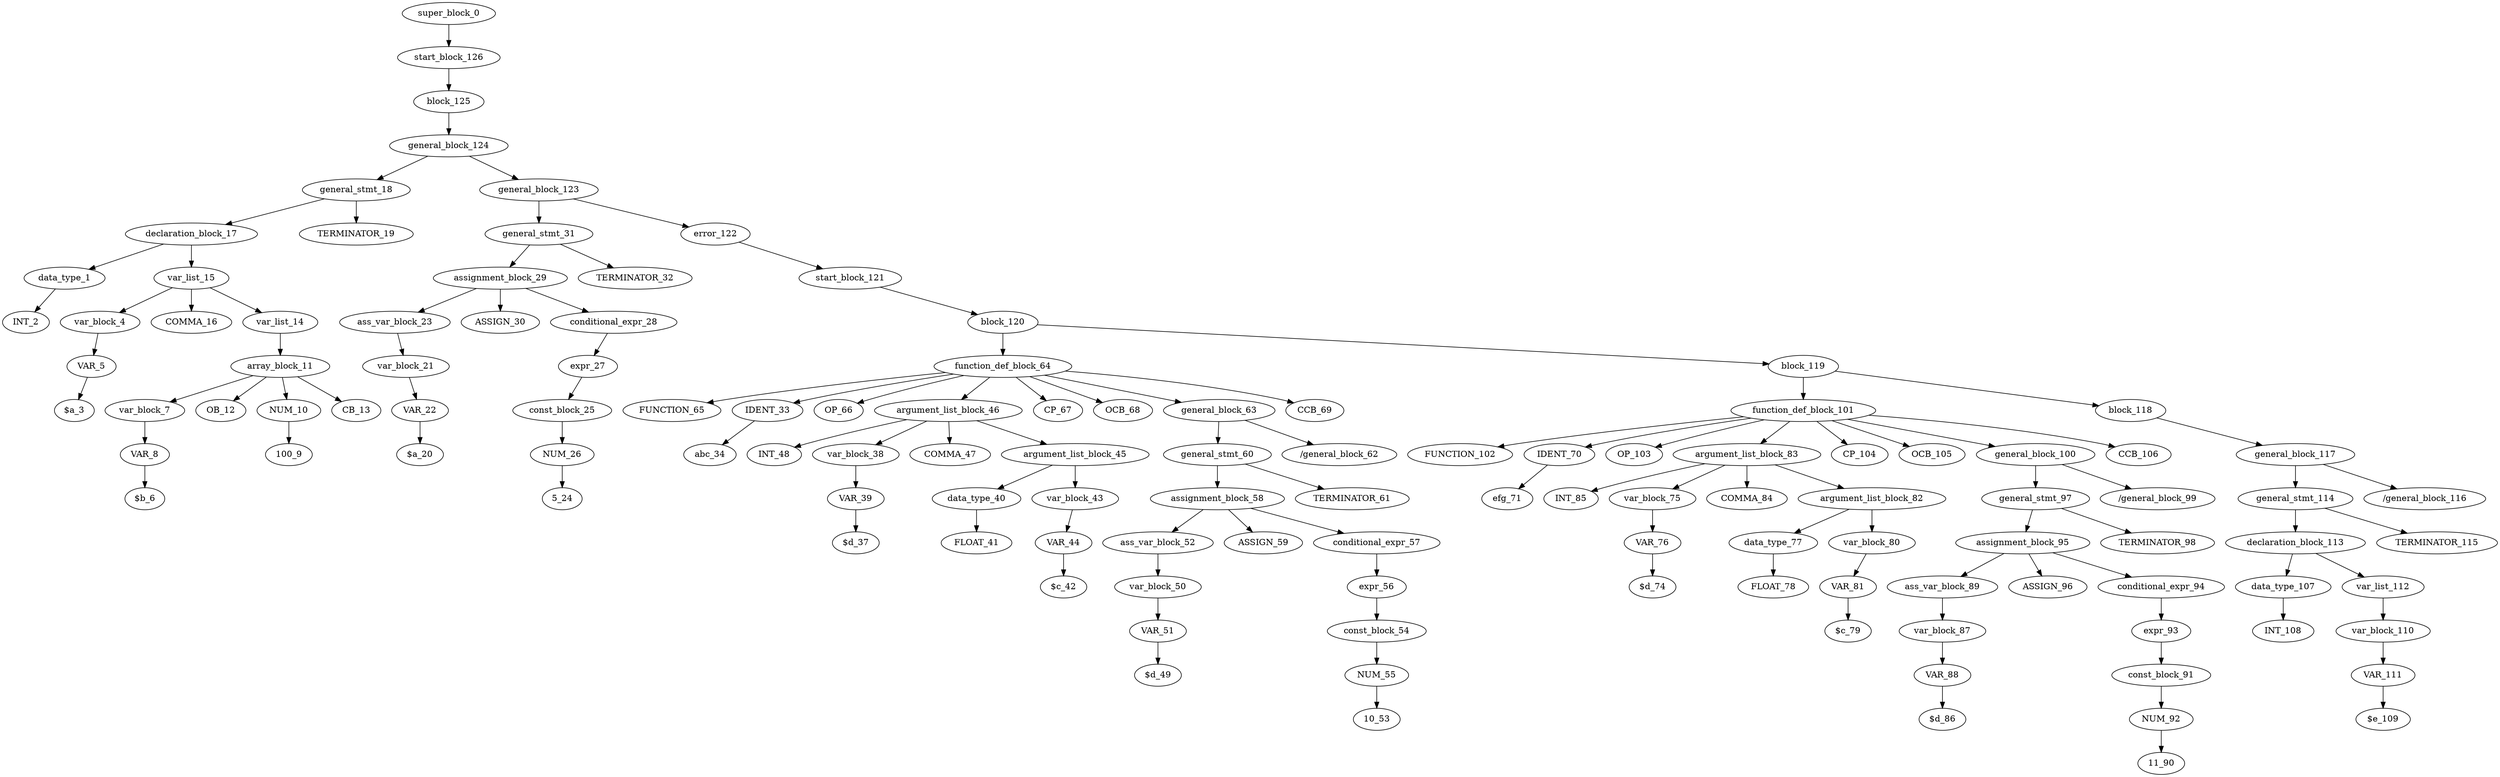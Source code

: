 digraph G {
	super_block_0 -> start_block_126 [key=0];
start_block_126 -> block_125 [key=1];
block_125 -> general_block_124 [key=2];
general_block_124 -> general_stmt_18 [key=3];
general_block_124 -> general_block_123 [key=22];
general_stmt_18 -> declaration_block_17 [key=4];
general_stmt_18 -> TERMINATOR_19 [key=21];
declaration_block_17 -> data_type_1 [key=5];
declaration_block_17 -> var_list_15 [key=7];
data_type_1 -> INT_2 [key=6];
var_list_15 -> var_block_4 [key=8];
var_list_15 -> COMMA_16 [key=11];
var_list_15 -> var_list_14 [key=12];
var_block_4 -> VAR_5 [key=9];
VAR_5 -> "$a_3" [key=10];
var_list_14 -> array_block_11 [key=13];
array_block_11 -> var_block_7 [key=14];
array_block_11 -> OB_12 [key=17];
array_block_11 -> NUM_10 [key=18];
array_block_11 -> CB_13 [key=20];
var_block_7 -> VAR_8 [key=15];
VAR_8 -> "$b_6" [key=16];
NUM_10 -> "100_9" [key=19];
general_block_123 -> general_stmt_31 [key=23];
general_block_123 -> error_122 [key=36];
general_stmt_31 -> assignment_block_29 [key=24];
general_stmt_31 -> TERMINATOR_32 [key=35];
assignment_block_29 -> ass_var_block_23 [key=25];
assignment_block_29 -> ASSIGN_30 [key=29];
assignment_block_29 -> conditional_expr_28 [key=30];
ass_var_block_23 -> var_block_21 [key=26];
var_block_21 -> VAR_22 [key=27];
VAR_22 -> "$a_20" [key=28];
conditional_expr_28 -> expr_27 [key=31];
expr_27 -> const_block_25 [key=32];
const_block_25 -> NUM_26 [key=33];
NUM_26 -> "5_24" [key=34];
error_122 -> start_block_121 [key=37];
start_block_121 -> block_120 [key=38];
block_120 -> function_def_block_64 [key=39];
block_120 -> block_119 [key=74];
function_def_block_64 -> FUNCTION_65 [key=40];
function_def_block_64 -> IDENT_33 [key=41];
function_def_block_64 -> OP_66 [key=43];
function_def_block_64 -> argument_list_block_46 [key=44];
function_def_block_64 -> CP_67 [key=56];
function_def_block_64 -> OCB_68 [key=57];
function_def_block_64 -> general_block_63 [key=58];
function_def_block_64 -> CCB_69 [key=73];
IDENT_33 -> abc_34 [key=42];
argument_list_block_46 -> INT_48 [key=45];
argument_list_block_46 -> var_block_38 [key=46];
argument_list_block_46 -> COMMA_47 [key=49];
argument_list_block_46 -> argument_list_block_45 [key=50];
var_block_38 -> VAR_39 [key=47];
VAR_39 -> "$d_37" [key=48];
argument_list_block_45 -> data_type_40 [key=51];
argument_list_block_45 -> var_block_43 [key=53];
data_type_40 -> FLOAT_41 [key=52];
var_block_43 -> VAR_44 [key=54];
VAR_44 -> "$c_42" [key=55];
general_block_63 -> general_stmt_60 [key=59];
general_block_63 -> "/general_block_62" [key=72];
general_stmt_60 -> assignment_block_58 [key=60];
general_stmt_60 -> TERMINATOR_61 [key=71];
assignment_block_58 -> ass_var_block_52 [key=61];
assignment_block_58 -> ASSIGN_59 [key=65];
assignment_block_58 -> conditional_expr_57 [key=66];
ass_var_block_52 -> var_block_50 [key=62];
var_block_50 -> VAR_51 [key=63];
VAR_51 -> "$d_49" [key=64];
conditional_expr_57 -> expr_56 [key=67];
expr_56 -> const_block_54 [key=68];
const_block_54 -> NUM_55 [key=69];
NUM_55 -> "10_53" [key=70];
block_119 -> function_def_block_101 [key=75];
block_119 -> block_118 [key=110];
function_def_block_101 -> FUNCTION_102 [key=76];
function_def_block_101 -> IDENT_70 [key=77];
function_def_block_101 -> OP_103 [key=79];
function_def_block_101 -> argument_list_block_83 [key=80];
function_def_block_101 -> CP_104 [key=92];
function_def_block_101 -> OCB_105 [key=93];
function_def_block_101 -> general_block_100 [key=94];
function_def_block_101 -> CCB_106 [key=109];
IDENT_70 -> efg_71 [key=78];
argument_list_block_83 -> INT_85 [key=81];
argument_list_block_83 -> var_block_75 [key=82];
argument_list_block_83 -> COMMA_84 [key=85];
argument_list_block_83 -> argument_list_block_82 [key=86];
var_block_75 -> VAR_76 [key=83];
VAR_76 -> "$d_74" [key=84];
argument_list_block_82 -> data_type_77 [key=87];
argument_list_block_82 -> var_block_80 [key=89];
data_type_77 -> FLOAT_78 [key=88];
var_block_80 -> VAR_81 [key=90];
VAR_81 -> "$c_79" [key=91];
general_block_100 -> general_stmt_97 [key=95];
general_block_100 -> "/general_block_99" [key=108];
general_stmt_97 -> assignment_block_95 [key=96];
general_stmt_97 -> TERMINATOR_98 [key=107];
assignment_block_95 -> ass_var_block_89 [key=97];
assignment_block_95 -> ASSIGN_96 [key=101];
assignment_block_95 -> conditional_expr_94 [key=102];
ass_var_block_89 -> var_block_87 [key=98];
var_block_87 -> VAR_88 [key=99];
VAR_88 -> "$d_86" [key=100];
conditional_expr_94 -> expr_93 [key=103];
expr_93 -> const_block_91 [key=104];
const_block_91 -> NUM_92 [key=105];
NUM_92 -> "11_90" [key=106];
block_118 -> general_block_117 [key=111];
general_block_117 -> general_stmt_114 [key=112];
general_block_117 -> "/general_block_116" [key=121];
general_stmt_114 -> declaration_block_113 [key=113];
general_stmt_114 -> TERMINATOR_115 [key=120];
declaration_block_113 -> data_type_107 [key=114];
declaration_block_113 -> var_list_112 [key=116];
data_type_107 -> INT_108 [key=115];
var_list_112 -> var_block_110 [key=117];
var_block_110 -> VAR_111 [key=118];
VAR_111 -> "$e_109" [key=119];
}
